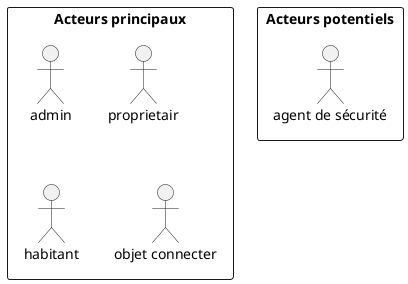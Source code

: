 @startuml
    rectangle "Acteurs principaux" {
        actor admin as ad
        actor proprietair as prop
        actor habitant as hab
        actor "objet connecter" as oc
    }
    rectangle "Acteurs potentiels"{
        actor "agent de sécurité" as ads 
    }
@enduml